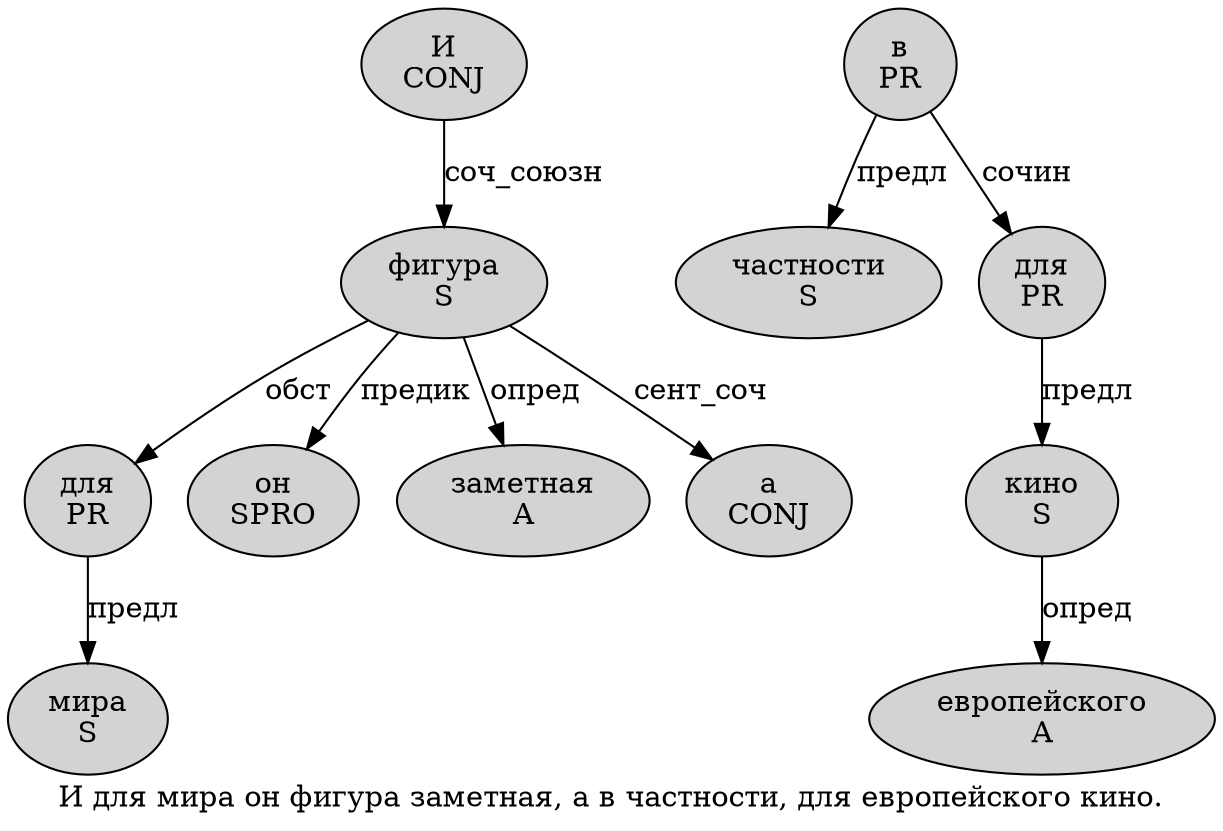 digraph SENTENCE_696 {
	graph [label="И для мира он фигура заметная, а в частности, для европейского кино."]
	node [style=filled]
		0 [label="И
CONJ" color="" fillcolor=lightgray penwidth=1 shape=ellipse]
		1 [label="для
PR" color="" fillcolor=lightgray penwidth=1 shape=ellipse]
		2 [label="мира
S" color="" fillcolor=lightgray penwidth=1 shape=ellipse]
		3 [label="он
SPRO" color="" fillcolor=lightgray penwidth=1 shape=ellipse]
		4 [label="фигура
S" color="" fillcolor=lightgray penwidth=1 shape=ellipse]
		5 [label="заметная
A" color="" fillcolor=lightgray penwidth=1 shape=ellipse]
		7 [label="а
CONJ" color="" fillcolor=lightgray penwidth=1 shape=ellipse]
		8 [label="в
PR" color="" fillcolor=lightgray penwidth=1 shape=ellipse]
		9 [label="частности
S" color="" fillcolor=lightgray penwidth=1 shape=ellipse]
		11 [label="для
PR" color="" fillcolor=lightgray penwidth=1 shape=ellipse]
		12 [label="европейского
A" color="" fillcolor=lightgray penwidth=1 shape=ellipse]
		13 [label="кино
S" color="" fillcolor=lightgray penwidth=1 shape=ellipse]
			0 -> 4 [label="соч_союзн"]
			8 -> 9 [label="предл"]
			8 -> 11 [label="сочин"]
			11 -> 13 [label="предл"]
			1 -> 2 [label="предл"]
			13 -> 12 [label="опред"]
			4 -> 1 [label="обст"]
			4 -> 3 [label="предик"]
			4 -> 5 [label="опред"]
			4 -> 7 [label="сент_соч"]
}
